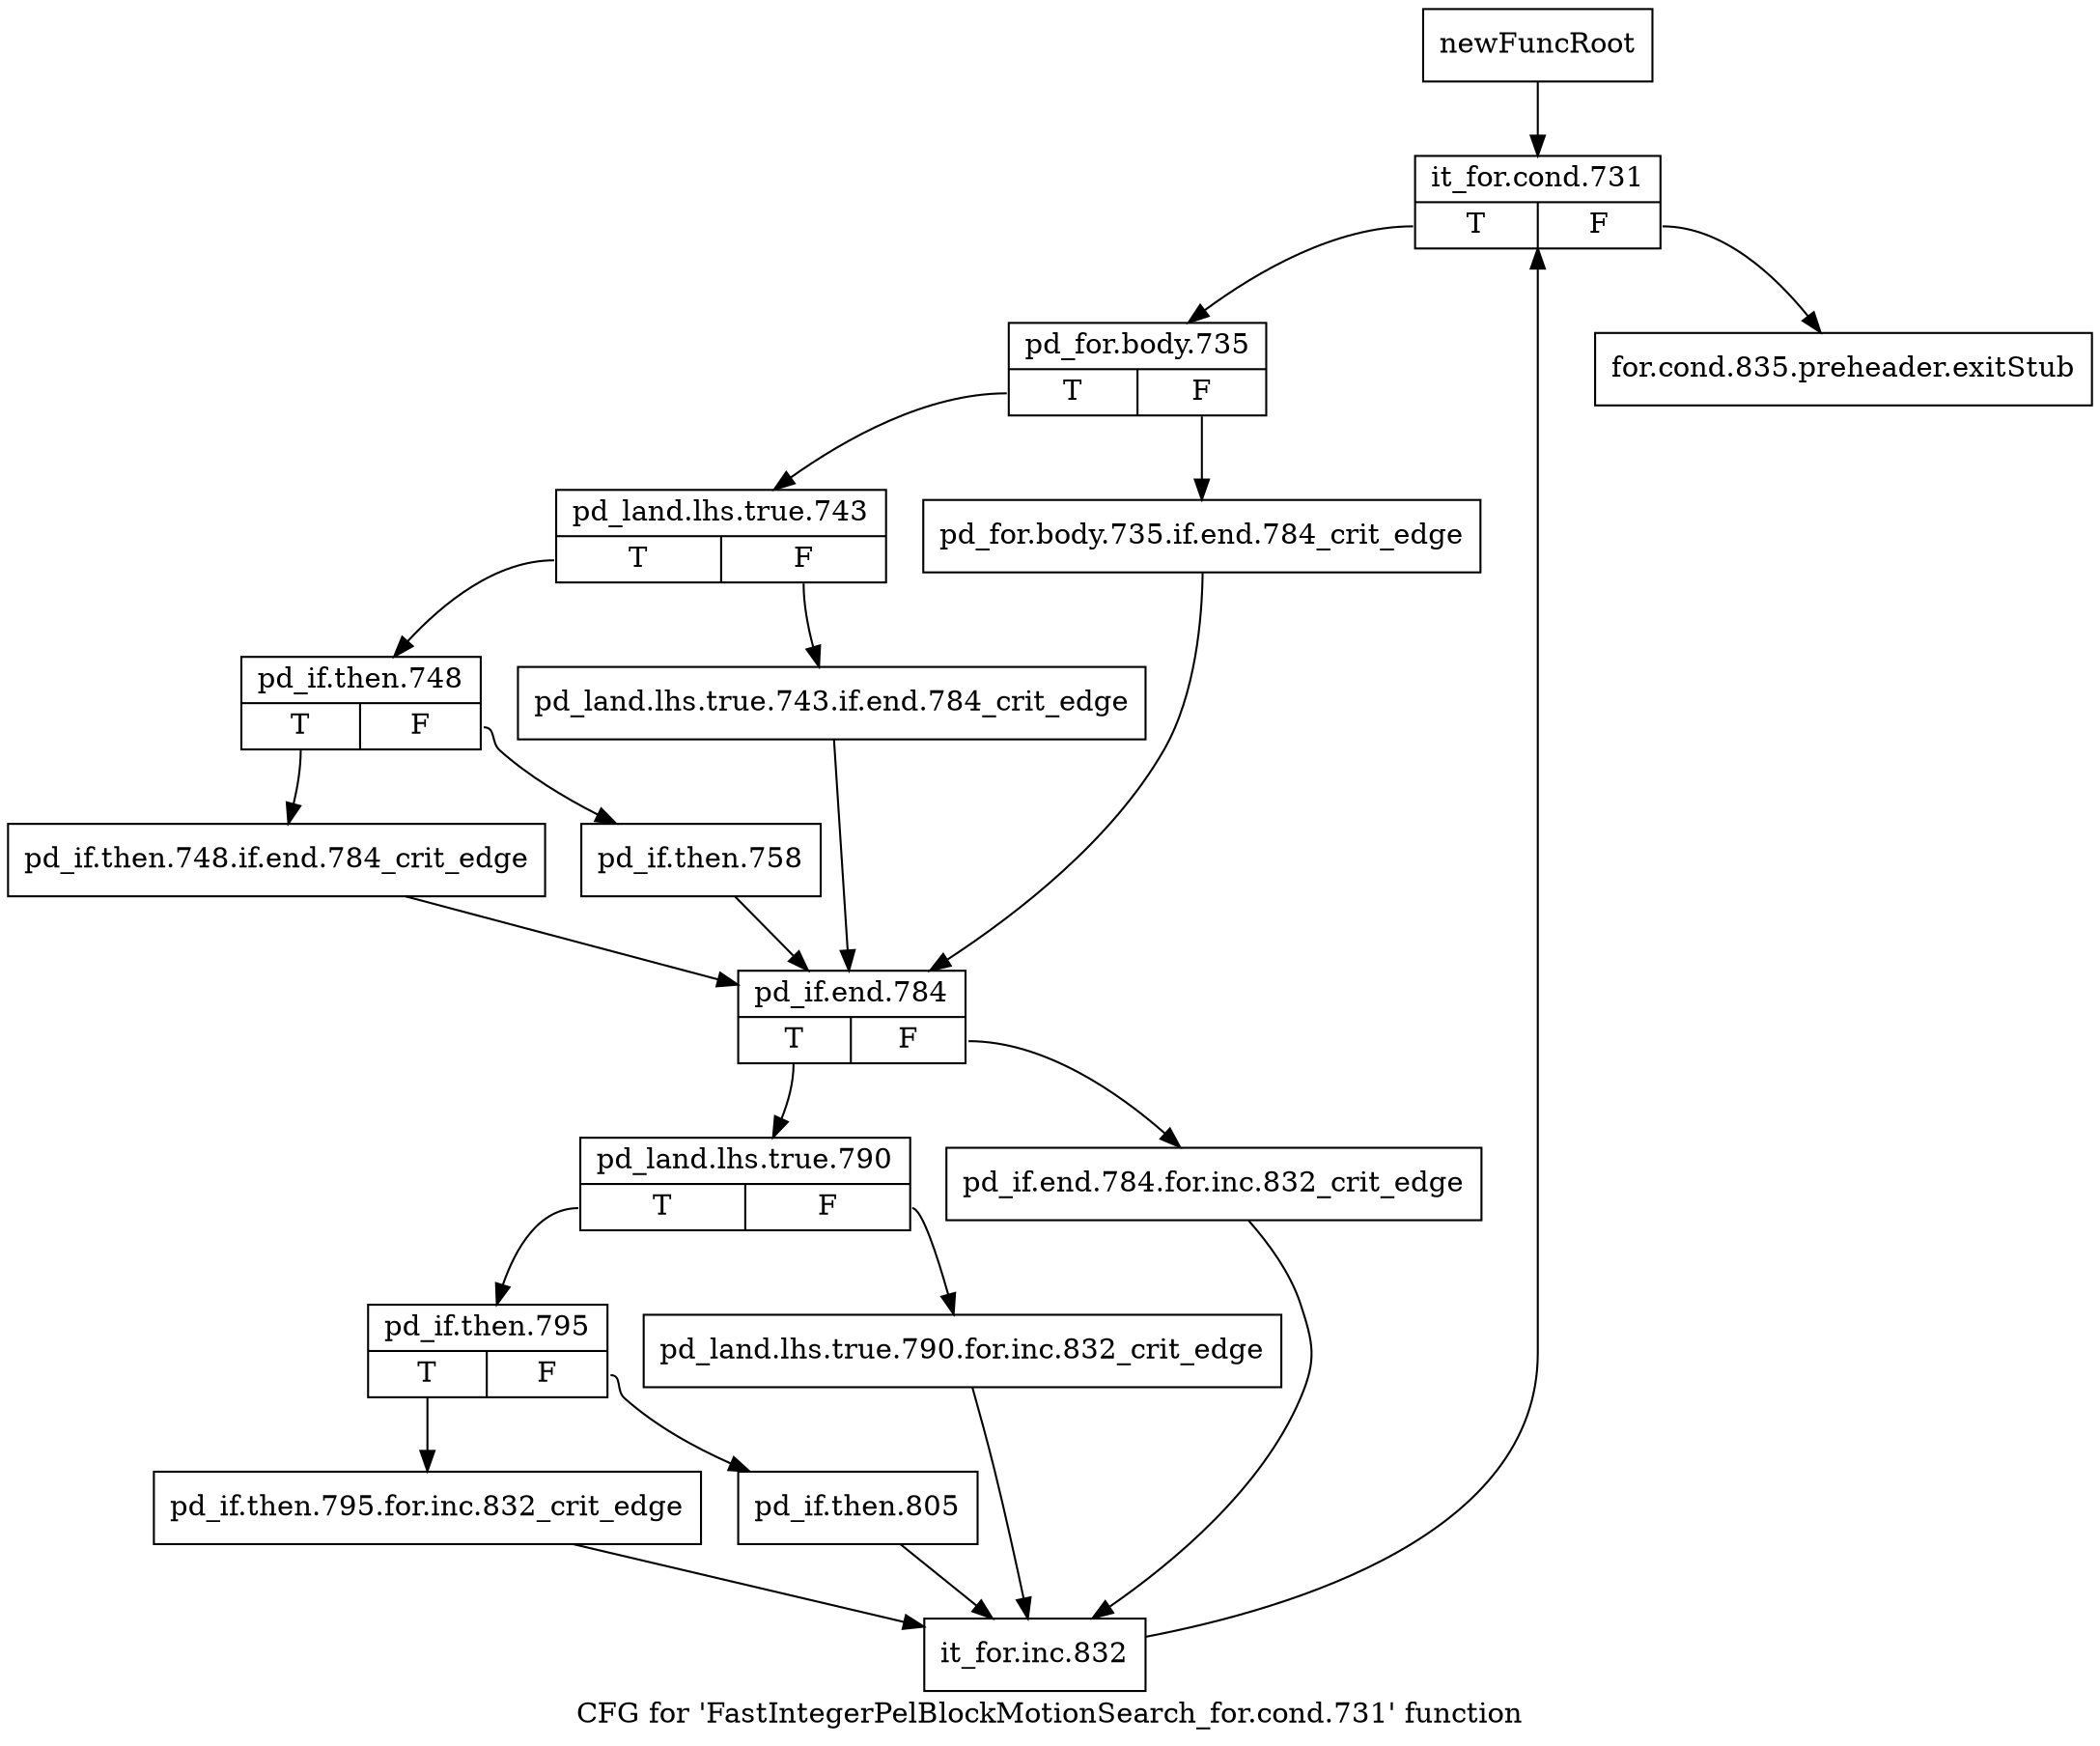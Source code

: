 digraph "CFG for 'FastIntegerPelBlockMotionSearch_for.cond.731' function" {
	label="CFG for 'FastIntegerPelBlockMotionSearch_for.cond.731' function";

	Node0x243c850 [shape=record,label="{newFuncRoot}"];
	Node0x243c850 -> Node0x243c8f0;
	Node0x243c8a0 [shape=record,label="{for.cond.835.preheader.exitStub}"];
	Node0x243c8f0 [shape=record,label="{it_for.cond.731|{<s0>T|<s1>F}}"];
	Node0x243c8f0:s0 -> Node0x243c940;
	Node0x243c8f0:s1 -> Node0x243c8a0;
	Node0x243c940 [shape=record,label="{pd_for.body.735|{<s0>T|<s1>F}}"];
	Node0x243c940:s0 -> Node0x243c9e0;
	Node0x243c940:s1 -> Node0x243c990;
	Node0x243c990 [shape=record,label="{pd_for.body.735.if.end.784_crit_edge}"];
	Node0x243c990 -> Node0x243cb70;
	Node0x243c9e0 [shape=record,label="{pd_land.lhs.true.743|{<s0>T|<s1>F}}"];
	Node0x243c9e0:s0 -> Node0x243ca80;
	Node0x243c9e0:s1 -> Node0x243ca30;
	Node0x243ca30 [shape=record,label="{pd_land.lhs.true.743.if.end.784_crit_edge}"];
	Node0x243ca30 -> Node0x243cb70;
	Node0x243ca80 [shape=record,label="{pd_if.then.748|{<s0>T|<s1>F}}"];
	Node0x243ca80:s0 -> Node0x243cb20;
	Node0x243ca80:s1 -> Node0x243cad0;
	Node0x243cad0 [shape=record,label="{pd_if.then.758}"];
	Node0x243cad0 -> Node0x243cb70;
	Node0x243cb20 [shape=record,label="{pd_if.then.748.if.end.784_crit_edge}"];
	Node0x243cb20 -> Node0x243cb70;
	Node0x243cb70 [shape=record,label="{pd_if.end.784|{<s0>T|<s1>F}}"];
	Node0x243cb70:s0 -> Node0x243cc10;
	Node0x243cb70:s1 -> Node0x243cbc0;
	Node0x243cbc0 [shape=record,label="{pd_if.end.784.for.inc.832_crit_edge}"];
	Node0x243cbc0 -> Node0x243cda0;
	Node0x243cc10 [shape=record,label="{pd_land.lhs.true.790|{<s0>T|<s1>F}}"];
	Node0x243cc10:s0 -> Node0x243ccb0;
	Node0x243cc10:s1 -> Node0x243cc60;
	Node0x243cc60 [shape=record,label="{pd_land.lhs.true.790.for.inc.832_crit_edge}"];
	Node0x243cc60 -> Node0x243cda0;
	Node0x243ccb0 [shape=record,label="{pd_if.then.795|{<s0>T|<s1>F}}"];
	Node0x243ccb0:s0 -> Node0x243cd50;
	Node0x243ccb0:s1 -> Node0x243cd00;
	Node0x243cd00 [shape=record,label="{pd_if.then.805}"];
	Node0x243cd00 -> Node0x243cda0;
	Node0x243cd50 [shape=record,label="{pd_if.then.795.for.inc.832_crit_edge}"];
	Node0x243cd50 -> Node0x243cda0;
	Node0x243cda0 [shape=record,label="{it_for.inc.832}"];
	Node0x243cda0 -> Node0x243c8f0;
}
